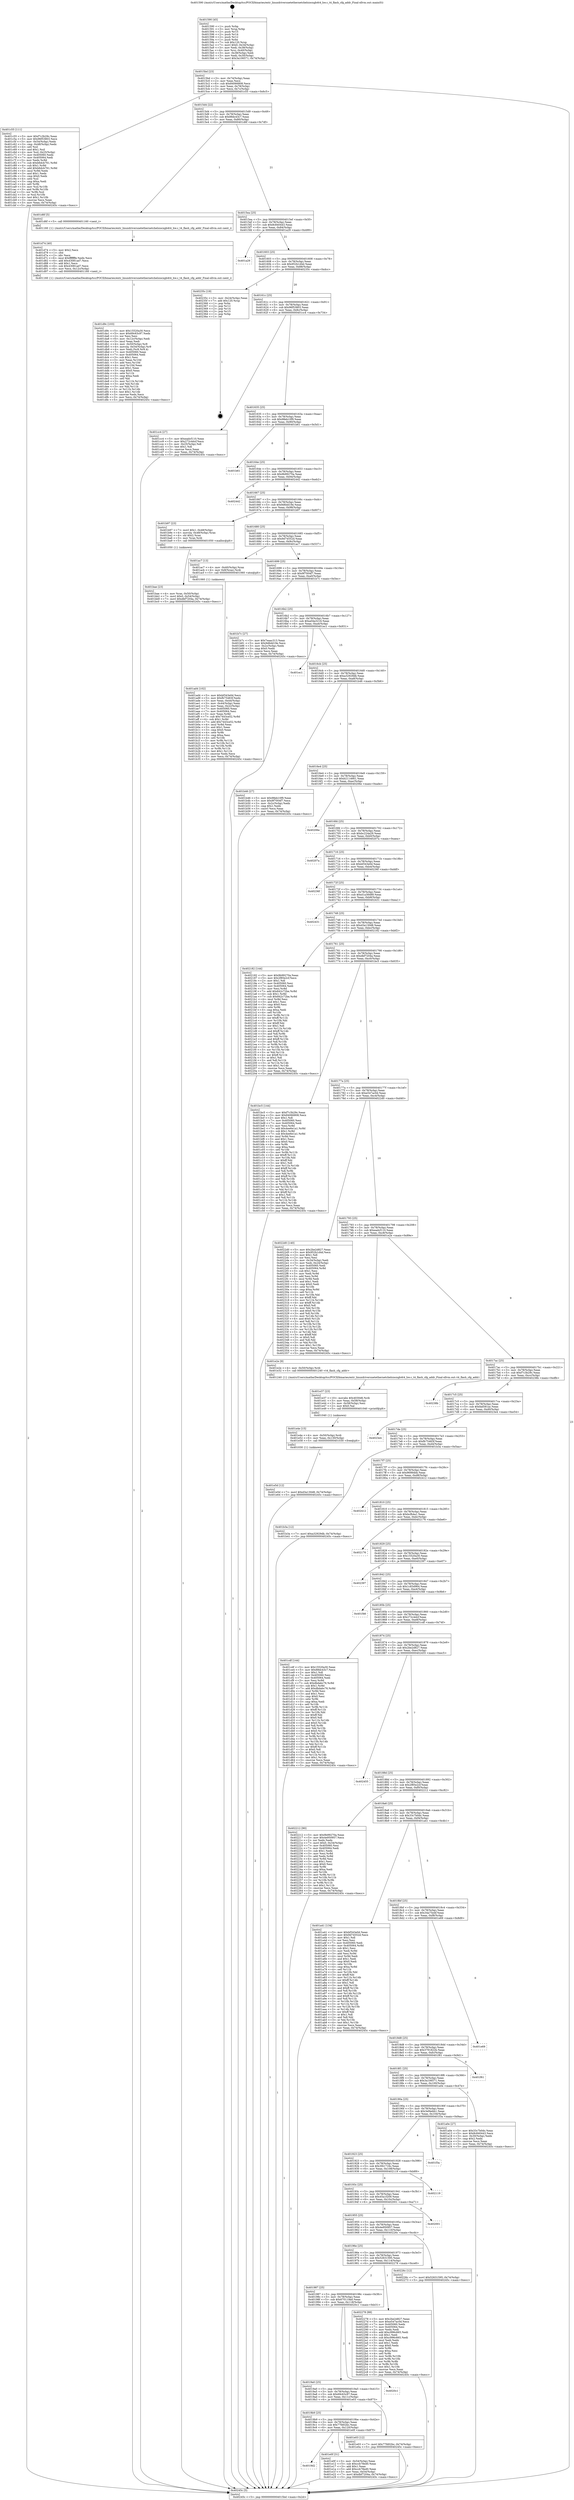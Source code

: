 digraph "0x401590" {
  label = "0x401590 (/mnt/c/Users/mathe/Desktop/tcc/POCII/binaries/extr_linuxdriversnetethernetchelsiocxgb4t4_hw.c_t4_flash_cfg_addr_Final-ollvm.out::main(0))"
  labelloc = "t"
  node[shape=record]

  Entry [label="",width=0.3,height=0.3,shape=circle,fillcolor=black,style=filled]
  "0x4015bd" [label="{
     0x4015bd [23]\l
     | [instrs]\l
     &nbsp;&nbsp;0x4015bd \<+3\>: mov -0x74(%rbp),%eax\l
     &nbsp;&nbsp;0x4015c0 \<+2\>: mov %eax,%ecx\l
     &nbsp;&nbsp;0x4015c2 \<+6\>: sub $0x84066808,%ecx\l
     &nbsp;&nbsp;0x4015c8 \<+3\>: mov %eax,-0x78(%rbp)\l
     &nbsp;&nbsp;0x4015cb \<+3\>: mov %ecx,-0x7c(%rbp)\l
     &nbsp;&nbsp;0x4015ce \<+6\>: je 0000000000401c55 \<main+0x6c5\>\l
  }"]
  "0x401c55" [label="{
     0x401c55 [111]\l
     | [instrs]\l
     &nbsp;&nbsp;0x401c55 \<+5\>: mov $0xf7c3b29c,%eax\l
     &nbsp;&nbsp;0x401c5a \<+5\>: mov $0x96f53803,%ecx\l
     &nbsp;&nbsp;0x401c5f \<+3\>: mov -0x54(%rbp),%edx\l
     &nbsp;&nbsp;0x401c62 \<+3\>: cmp -0x48(%rbp),%edx\l
     &nbsp;&nbsp;0x401c65 \<+4\>: setl %sil\l
     &nbsp;&nbsp;0x401c69 \<+4\>: and $0x1,%sil\l
     &nbsp;&nbsp;0x401c6d \<+4\>: mov %sil,-0x25(%rbp)\l
     &nbsp;&nbsp;0x401c71 \<+7\>: mov 0x405060,%edx\l
     &nbsp;&nbsp;0x401c78 \<+7\>: mov 0x405064,%edi\l
     &nbsp;&nbsp;0x401c7f \<+3\>: mov %edx,%r8d\l
     &nbsp;&nbsp;0x401c82 \<+7\>: sub $0xb6dcb761,%r8d\l
     &nbsp;&nbsp;0x401c89 \<+4\>: sub $0x1,%r8d\l
     &nbsp;&nbsp;0x401c8d \<+7\>: add $0xb6dcb761,%r8d\l
     &nbsp;&nbsp;0x401c94 \<+4\>: imul %r8d,%edx\l
     &nbsp;&nbsp;0x401c98 \<+3\>: and $0x1,%edx\l
     &nbsp;&nbsp;0x401c9b \<+3\>: cmp $0x0,%edx\l
     &nbsp;&nbsp;0x401c9e \<+4\>: sete %sil\l
     &nbsp;&nbsp;0x401ca2 \<+3\>: cmp $0xa,%edi\l
     &nbsp;&nbsp;0x401ca5 \<+4\>: setl %r9b\l
     &nbsp;&nbsp;0x401ca9 \<+3\>: mov %sil,%r10b\l
     &nbsp;&nbsp;0x401cac \<+3\>: and %r9b,%r10b\l
     &nbsp;&nbsp;0x401caf \<+3\>: xor %r9b,%sil\l
     &nbsp;&nbsp;0x401cb2 \<+3\>: or %sil,%r10b\l
     &nbsp;&nbsp;0x401cb5 \<+4\>: test $0x1,%r10b\l
     &nbsp;&nbsp;0x401cb9 \<+3\>: cmovne %ecx,%eax\l
     &nbsp;&nbsp;0x401cbc \<+3\>: mov %eax,-0x74(%rbp)\l
     &nbsp;&nbsp;0x401cbf \<+5\>: jmp 000000000040245c \<main+0xecc\>\l
  }"]
  "0x4015d4" [label="{
     0x4015d4 [22]\l
     | [instrs]\l
     &nbsp;&nbsp;0x4015d4 \<+5\>: jmp 00000000004015d9 \<main+0x49\>\l
     &nbsp;&nbsp;0x4015d9 \<+3\>: mov -0x78(%rbp),%eax\l
     &nbsp;&nbsp;0x4015dc \<+5\>: sub $0x88dc43c7,%eax\l
     &nbsp;&nbsp;0x4015e1 \<+3\>: mov %eax,-0x80(%rbp)\l
     &nbsp;&nbsp;0x4015e4 \<+6\>: je 0000000000401d6f \<main+0x7df\>\l
  }"]
  Exit [label="",width=0.3,height=0.3,shape=circle,fillcolor=black,style=filled,peripheries=2]
  "0x401d6f" [label="{
     0x401d6f [5]\l
     | [instrs]\l
     &nbsp;&nbsp;0x401d6f \<+5\>: call 0000000000401160 \<next_i\>\l
     | [calls]\l
     &nbsp;&nbsp;0x401160 \{1\} (/mnt/c/Users/mathe/Desktop/tcc/POCII/binaries/extr_linuxdriversnetethernetchelsiocxgb4t4_hw.c_t4_flash_cfg_addr_Final-ollvm.out::next_i)\l
  }"]
  "0x4015ea" [label="{
     0x4015ea [25]\l
     | [instrs]\l
     &nbsp;&nbsp;0x4015ea \<+5\>: jmp 00000000004015ef \<main+0x5f\>\l
     &nbsp;&nbsp;0x4015ef \<+3\>: mov -0x78(%rbp),%eax\l
     &nbsp;&nbsp;0x4015f2 \<+5\>: sub $0x8c840443,%eax\l
     &nbsp;&nbsp;0x4015f7 \<+6\>: mov %eax,-0x84(%rbp)\l
     &nbsp;&nbsp;0x4015fd \<+6\>: je 0000000000401a29 \<main+0x499\>\l
  }"]
  "0x401e5d" [label="{
     0x401e5d [12]\l
     | [instrs]\l
     &nbsp;&nbsp;0x401e5d \<+7\>: movl $0xd3a130d8,-0x74(%rbp)\l
     &nbsp;&nbsp;0x401e64 \<+5\>: jmp 000000000040245c \<main+0xecc\>\l
  }"]
  "0x401a29" [label="{
     0x401a29\l
  }", style=dashed]
  "0x401603" [label="{
     0x401603 [25]\l
     | [instrs]\l
     &nbsp;&nbsp;0x401603 \<+5\>: jmp 0000000000401608 \<main+0x78\>\l
     &nbsp;&nbsp;0x401608 \<+3\>: mov -0x78(%rbp),%eax\l
     &nbsp;&nbsp;0x40160b \<+5\>: sub $0x952b1d4d,%eax\l
     &nbsp;&nbsp;0x401610 \<+6\>: mov %eax,-0x88(%rbp)\l
     &nbsp;&nbsp;0x401616 \<+6\>: je 000000000040235c \<main+0xdcc\>\l
  }"]
  "0x401e4e" [label="{
     0x401e4e [15]\l
     | [instrs]\l
     &nbsp;&nbsp;0x401e4e \<+4\>: mov -0x50(%rbp),%rdi\l
     &nbsp;&nbsp;0x401e52 \<+6\>: mov %eax,-0x130(%rbp)\l
     &nbsp;&nbsp;0x401e58 \<+5\>: call 0000000000401030 \<free@plt\>\l
     | [calls]\l
     &nbsp;&nbsp;0x401030 \{1\} (unknown)\l
  }"]
  "0x40235c" [label="{
     0x40235c [19]\l
     | [instrs]\l
     &nbsp;&nbsp;0x40235c \<+3\>: mov -0x24(%rbp),%eax\l
     &nbsp;&nbsp;0x40235f \<+7\>: add $0x120,%rsp\l
     &nbsp;&nbsp;0x402366 \<+1\>: pop %rbx\l
     &nbsp;&nbsp;0x402367 \<+2\>: pop %r12\l
     &nbsp;&nbsp;0x402369 \<+2\>: pop %r14\l
     &nbsp;&nbsp;0x40236b \<+2\>: pop %r15\l
     &nbsp;&nbsp;0x40236d \<+1\>: pop %rbp\l
     &nbsp;&nbsp;0x40236e \<+1\>: ret\l
  }"]
  "0x40161c" [label="{
     0x40161c [25]\l
     | [instrs]\l
     &nbsp;&nbsp;0x40161c \<+5\>: jmp 0000000000401621 \<main+0x91\>\l
     &nbsp;&nbsp;0x401621 \<+3\>: mov -0x78(%rbp),%eax\l
     &nbsp;&nbsp;0x401624 \<+5\>: sub $0x96f53803,%eax\l
     &nbsp;&nbsp;0x401629 \<+6\>: mov %eax,-0x8c(%rbp)\l
     &nbsp;&nbsp;0x40162f \<+6\>: je 0000000000401cc4 \<main+0x734\>\l
  }"]
  "0x401e37" [label="{
     0x401e37 [23]\l
     | [instrs]\l
     &nbsp;&nbsp;0x401e37 \<+10\>: movabs $0x4030d6,%rdi\l
     &nbsp;&nbsp;0x401e41 \<+3\>: mov %eax,-0x58(%rbp)\l
     &nbsp;&nbsp;0x401e44 \<+3\>: mov -0x58(%rbp),%esi\l
     &nbsp;&nbsp;0x401e47 \<+2\>: mov $0x0,%al\l
     &nbsp;&nbsp;0x401e49 \<+5\>: call 0000000000401040 \<printf@plt\>\l
     | [calls]\l
     &nbsp;&nbsp;0x401040 \{1\} (unknown)\l
  }"]
  "0x401cc4" [label="{
     0x401cc4 [27]\l
     | [instrs]\l
     &nbsp;&nbsp;0x401cc4 \<+5\>: mov $0xeadcf110,%eax\l
     &nbsp;&nbsp;0x401cc9 \<+5\>: mov $0x272c4dcf,%ecx\l
     &nbsp;&nbsp;0x401cce \<+3\>: mov -0x25(%rbp),%dl\l
     &nbsp;&nbsp;0x401cd1 \<+3\>: test $0x1,%dl\l
     &nbsp;&nbsp;0x401cd4 \<+3\>: cmovne %ecx,%eax\l
     &nbsp;&nbsp;0x401cd7 \<+3\>: mov %eax,-0x74(%rbp)\l
     &nbsp;&nbsp;0x401cda \<+5\>: jmp 000000000040245c \<main+0xecc\>\l
  }"]
  "0x401635" [label="{
     0x401635 [25]\l
     | [instrs]\l
     &nbsp;&nbsp;0x401635 \<+5\>: jmp 000000000040163a \<main+0xaa\>\l
     &nbsp;&nbsp;0x40163a \<+3\>: mov -0x78(%rbp),%eax\l
     &nbsp;&nbsp;0x40163d \<+5\>: sub $0x98eb10f9,%eax\l
     &nbsp;&nbsp;0x401642 \<+6\>: mov %eax,-0x90(%rbp)\l
     &nbsp;&nbsp;0x401648 \<+6\>: je 0000000000401b61 \<main+0x5d1\>\l
  }"]
  "0x4019d2" [label="{
     0x4019d2\l
  }", style=dashed]
  "0x401b61" [label="{
     0x401b61\l
  }", style=dashed]
  "0x40164e" [label="{
     0x40164e [25]\l
     | [instrs]\l
     &nbsp;&nbsp;0x40164e \<+5\>: jmp 0000000000401653 \<main+0xc3\>\l
     &nbsp;&nbsp;0x401653 \<+3\>: mov -0x78(%rbp),%eax\l
     &nbsp;&nbsp;0x401656 \<+5\>: sub $0x9b99270a,%eax\l
     &nbsp;&nbsp;0x40165b \<+6\>: mov %eax,-0x94(%rbp)\l
     &nbsp;&nbsp;0x401661 \<+6\>: je 0000000000402442 \<main+0xeb2\>\l
  }"]
  "0x401e0f" [label="{
     0x401e0f [31]\l
     | [instrs]\l
     &nbsp;&nbsp;0x401e0f \<+3\>: mov -0x54(%rbp),%eax\l
     &nbsp;&nbsp;0x401e12 \<+5\>: sub $0xccb78ed0,%eax\l
     &nbsp;&nbsp;0x401e17 \<+3\>: add $0x1,%eax\l
     &nbsp;&nbsp;0x401e1a \<+5\>: add $0xccb78ed0,%eax\l
     &nbsp;&nbsp;0x401e1f \<+3\>: mov %eax,-0x54(%rbp)\l
     &nbsp;&nbsp;0x401e22 \<+7\>: movl $0xdbf7204a,-0x74(%rbp)\l
     &nbsp;&nbsp;0x401e29 \<+5\>: jmp 000000000040245c \<main+0xecc\>\l
  }"]
  "0x402442" [label="{
     0x402442\l
  }", style=dashed]
  "0x401667" [label="{
     0x401667 [25]\l
     | [instrs]\l
     &nbsp;&nbsp;0x401667 \<+5\>: jmp 000000000040166c \<main+0xdc\>\l
     &nbsp;&nbsp;0x40166c \<+3\>: mov -0x78(%rbp),%eax\l
     &nbsp;&nbsp;0x40166f \<+5\>: sub $0x9d6dd19e,%eax\l
     &nbsp;&nbsp;0x401674 \<+6\>: mov %eax,-0x98(%rbp)\l
     &nbsp;&nbsp;0x40167a \<+6\>: je 0000000000401b97 \<main+0x607\>\l
  }"]
  "0x4019b9" [label="{
     0x4019b9 [25]\l
     | [instrs]\l
     &nbsp;&nbsp;0x4019b9 \<+5\>: jmp 00000000004019be \<main+0x42e\>\l
     &nbsp;&nbsp;0x4019be \<+3\>: mov -0x78(%rbp),%eax\l
     &nbsp;&nbsp;0x4019c1 \<+5\>: sub $0x77fd02bc,%eax\l
     &nbsp;&nbsp;0x4019c6 \<+6\>: mov %eax,-0x120(%rbp)\l
     &nbsp;&nbsp;0x4019cc \<+6\>: je 0000000000401e0f \<main+0x87f\>\l
  }"]
  "0x401b97" [label="{
     0x401b97 [23]\l
     | [instrs]\l
     &nbsp;&nbsp;0x401b97 \<+7\>: movl $0x1,-0x48(%rbp)\l
     &nbsp;&nbsp;0x401b9e \<+4\>: movslq -0x48(%rbp),%rax\l
     &nbsp;&nbsp;0x401ba2 \<+4\>: shl $0x2,%rax\l
     &nbsp;&nbsp;0x401ba6 \<+3\>: mov %rax,%rdi\l
     &nbsp;&nbsp;0x401ba9 \<+5\>: call 0000000000401050 \<malloc@plt\>\l
     | [calls]\l
     &nbsp;&nbsp;0x401050 \{1\} (unknown)\l
  }"]
  "0x401680" [label="{
     0x401680 [25]\l
     | [instrs]\l
     &nbsp;&nbsp;0x401680 \<+5\>: jmp 0000000000401685 \<main+0xf5\>\l
     &nbsp;&nbsp;0x401685 \<+3\>: mov -0x78(%rbp),%eax\l
     &nbsp;&nbsp;0x401688 \<+5\>: sub $0x9d74552d,%eax\l
     &nbsp;&nbsp;0x40168d \<+6\>: mov %eax,-0x9c(%rbp)\l
     &nbsp;&nbsp;0x401693 \<+6\>: je 0000000000401ac7 \<main+0x537\>\l
  }"]
  "0x401e03" [label="{
     0x401e03 [12]\l
     | [instrs]\l
     &nbsp;&nbsp;0x401e03 \<+7\>: movl $0x77fd02bc,-0x74(%rbp)\l
     &nbsp;&nbsp;0x401e0a \<+5\>: jmp 000000000040245c \<main+0xecc\>\l
  }"]
  "0x401ac7" [label="{
     0x401ac7 [13]\l
     | [instrs]\l
     &nbsp;&nbsp;0x401ac7 \<+4\>: mov -0x40(%rbp),%rax\l
     &nbsp;&nbsp;0x401acb \<+4\>: mov 0x8(%rax),%rdi\l
     &nbsp;&nbsp;0x401acf \<+5\>: call 0000000000401060 \<atoi@plt\>\l
     | [calls]\l
     &nbsp;&nbsp;0x401060 \{1\} (unknown)\l
  }"]
  "0x401699" [label="{
     0x401699 [25]\l
     | [instrs]\l
     &nbsp;&nbsp;0x401699 \<+5\>: jmp 000000000040169e \<main+0x10e\>\l
     &nbsp;&nbsp;0x40169e \<+3\>: mov -0x78(%rbp),%eax\l
     &nbsp;&nbsp;0x4016a1 \<+5\>: sub $0x9f7004f7,%eax\l
     &nbsp;&nbsp;0x4016a6 \<+6\>: mov %eax,-0xa0(%rbp)\l
     &nbsp;&nbsp;0x4016ac \<+6\>: je 0000000000401b7c \<main+0x5ec\>\l
  }"]
  "0x4019a0" [label="{
     0x4019a0 [25]\l
     | [instrs]\l
     &nbsp;&nbsp;0x4019a0 \<+5\>: jmp 00000000004019a5 \<main+0x415\>\l
     &nbsp;&nbsp;0x4019a5 \<+3\>: mov -0x78(%rbp),%eax\l
     &nbsp;&nbsp;0x4019a8 \<+5\>: sub $0x69c63c97,%eax\l
     &nbsp;&nbsp;0x4019ad \<+6\>: mov %eax,-0x11c(%rbp)\l
     &nbsp;&nbsp;0x4019b3 \<+6\>: je 0000000000401e03 \<main+0x873\>\l
  }"]
  "0x401b7c" [label="{
     0x401b7c [27]\l
     | [instrs]\l
     &nbsp;&nbsp;0x401b7c \<+5\>: mov $0x7eaac313,%eax\l
     &nbsp;&nbsp;0x401b81 \<+5\>: mov $0x9d6dd19e,%ecx\l
     &nbsp;&nbsp;0x401b86 \<+3\>: mov -0x2c(%rbp),%edx\l
     &nbsp;&nbsp;0x401b89 \<+3\>: cmp $0x0,%edx\l
     &nbsp;&nbsp;0x401b8c \<+3\>: cmove %ecx,%eax\l
     &nbsp;&nbsp;0x401b8f \<+3\>: mov %eax,-0x74(%rbp)\l
     &nbsp;&nbsp;0x401b92 \<+5\>: jmp 000000000040245c \<main+0xecc\>\l
  }"]
  "0x4016b2" [label="{
     0x4016b2 [25]\l
     | [instrs]\l
     &nbsp;&nbsp;0x4016b2 \<+5\>: jmp 00000000004016b7 \<main+0x127\>\l
     &nbsp;&nbsp;0x4016b7 \<+3\>: mov -0x78(%rbp),%eax\l
     &nbsp;&nbsp;0x4016ba \<+5\>: sub $0xa04a3216,%eax\l
     &nbsp;&nbsp;0x4016bf \<+6\>: mov %eax,-0xa4(%rbp)\l
     &nbsp;&nbsp;0x4016c5 \<+6\>: je 0000000000401ec1 \<main+0x931\>\l
  }"]
  "0x4020c1" [label="{
     0x4020c1\l
  }", style=dashed]
  "0x401ec1" [label="{
     0x401ec1\l
  }", style=dashed]
  "0x4016cb" [label="{
     0x4016cb [25]\l
     | [instrs]\l
     &nbsp;&nbsp;0x4016cb \<+5\>: jmp 00000000004016d0 \<main+0x140\>\l
     &nbsp;&nbsp;0x4016d0 \<+3\>: mov -0x78(%rbp),%eax\l
     &nbsp;&nbsp;0x4016d3 \<+5\>: sub $0xa32929db,%eax\l
     &nbsp;&nbsp;0x4016d8 \<+6\>: mov %eax,-0xa8(%rbp)\l
     &nbsp;&nbsp;0x4016de \<+6\>: je 0000000000401b46 \<main+0x5b6\>\l
  }"]
  "0x401987" [label="{
     0x401987 [25]\l
     | [instrs]\l
     &nbsp;&nbsp;0x401987 \<+5\>: jmp 000000000040198c \<main+0x3fc\>\l
     &nbsp;&nbsp;0x40198c \<+3\>: mov -0x78(%rbp),%eax\l
     &nbsp;&nbsp;0x40198f \<+5\>: sub $0x670119a0,%eax\l
     &nbsp;&nbsp;0x401994 \<+6\>: mov %eax,-0x118(%rbp)\l
     &nbsp;&nbsp;0x40199a \<+6\>: je 00000000004020c1 \<main+0xb31\>\l
  }"]
  "0x401b46" [label="{
     0x401b46 [27]\l
     | [instrs]\l
     &nbsp;&nbsp;0x401b46 \<+5\>: mov $0x98eb10f9,%eax\l
     &nbsp;&nbsp;0x401b4b \<+5\>: mov $0x9f7004f7,%ecx\l
     &nbsp;&nbsp;0x401b50 \<+3\>: mov -0x2c(%rbp),%edx\l
     &nbsp;&nbsp;0x401b53 \<+3\>: cmp $0x1,%edx\l
     &nbsp;&nbsp;0x401b56 \<+3\>: cmovl %ecx,%eax\l
     &nbsp;&nbsp;0x401b59 \<+3\>: mov %eax,-0x74(%rbp)\l
     &nbsp;&nbsp;0x401b5c \<+5\>: jmp 000000000040245c \<main+0xecc\>\l
  }"]
  "0x4016e4" [label="{
     0x4016e4 [25]\l
     | [instrs]\l
     &nbsp;&nbsp;0x4016e4 \<+5\>: jmp 00000000004016e9 \<main+0x159\>\l
     &nbsp;&nbsp;0x4016e9 \<+3\>: mov -0x78(%rbp),%eax\l
     &nbsp;&nbsp;0x4016ec \<+5\>: sub $0xb2114661,%eax\l
     &nbsp;&nbsp;0x4016f1 \<+6\>: mov %eax,-0xac(%rbp)\l
     &nbsp;&nbsp;0x4016f7 \<+6\>: je 000000000040206e \<main+0xade\>\l
  }"]
  "0x402278" [label="{
     0x402278 [88]\l
     | [instrs]\l
     &nbsp;&nbsp;0x402278 \<+5\>: mov $0x2be2d827,%eax\l
     &nbsp;&nbsp;0x40227d \<+5\>: mov $0xe547ac0d,%ecx\l
     &nbsp;&nbsp;0x402282 \<+7\>: mov 0x405060,%edx\l
     &nbsp;&nbsp;0x402289 \<+7\>: mov 0x405064,%esi\l
     &nbsp;&nbsp;0x402290 \<+2\>: mov %edx,%edi\l
     &nbsp;&nbsp;0x402292 \<+6\>: add $0xc996c665,%edi\l
     &nbsp;&nbsp;0x402298 \<+3\>: sub $0x1,%edi\l
     &nbsp;&nbsp;0x40229b \<+6\>: sub $0xc996c665,%edi\l
     &nbsp;&nbsp;0x4022a1 \<+3\>: imul %edi,%edx\l
     &nbsp;&nbsp;0x4022a4 \<+3\>: and $0x1,%edx\l
     &nbsp;&nbsp;0x4022a7 \<+3\>: cmp $0x0,%edx\l
     &nbsp;&nbsp;0x4022aa \<+4\>: sete %r8b\l
     &nbsp;&nbsp;0x4022ae \<+3\>: cmp $0xa,%esi\l
     &nbsp;&nbsp;0x4022b1 \<+4\>: setl %r9b\l
     &nbsp;&nbsp;0x4022b5 \<+3\>: mov %r8b,%r10b\l
     &nbsp;&nbsp;0x4022b8 \<+3\>: and %r9b,%r10b\l
     &nbsp;&nbsp;0x4022bb \<+3\>: xor %r9b,%r8b\l
     &nbsp;&nbsp;0x4022be \<+3\>: or %r8b,%r10b\l
     &nbsp;&nbsp;0x4022c1 \<+4\>: test $0x1,%r10b\l
     &nbsp;&nbsp;0x4022c5 \<+3\>: cmovne %ecx,%eax\l
     &nbsp;&nbsp;0x4022c8 \<+3\>: mov %eax,-0x74(%rbp)\l
     &nbsp;&nbsp;0x4022cb \<+5\>: jmp 000000000040245c \<main+0xecc\>\l
  }"]
  "0x40206e" [label="{
     0x40206e\l
  }", style=dashed]
  "0x4016fd" [label="{
     0x4016fd [25]\l
     | [instrs]\l
     &nbsp;&nbsp;0x4016fd \<+5\>: jmp 0000000000401702 \<main+0x172\>\l
     &nbsp;&nbsp;0x401702 \<+3\>: mov -0x78(%rbp),%eax\l
     &nbsp;&nbsp;0x401705 \<+5\>: sub $0xbc224a29,%eax\l
     &nbsp;&nbsp;0x40170a \<+6\>: mov %eax,-0xb0(%rbp)\l
     &nbsp;&nbsp;0x401710 \<+6\>: je 000000000040207a \<main+0xaea\>\l
  }"]
  "0x40196e" [label="{
     0x40196e [25]\l
     | [instrs]\l
     &nbsp;&nbsp;0x40196e \<+5\>: jmp 0000000000401973 \<main+0x3e3\>\l
     &nbsp;&nbsp;0x401973 \<+3\>: mov -0x78(%rbp),%eax\l
     &nbsp;&nbsp;0x401976 \<+5\>: sub $0x52631595,%eax\l
     &nbsp;&nbsp;0x40197b \<+6\>: mov %eax,-0x114(%rbp)\l
     &nbsp;&nbsp;0x401981 \<+6\>: je 0000000000402278 \<main+0xce8\>\l
  }"]
  "0x40207a" [label="{
     0x40207a\l
  }", style=dashed]
  "0x401716" [label="{
     0x401716 [25]\l
     | [instrs]\l
     &nbsp;&nbsp;0x401716 \<+5\>: jmp 000000000040171b \<main+0x18b\>\l
     &nbsp;&nbsp;0x40171b \<+3\>: mov -0x78(%rbp),%eax\l
     &nbsp;&nbsp;0x40171e \<+5\>: sub $0xbf343e0d,%eax\l
     &nbsp;&nbsp;0x401723 \<+6\>: mov %eax,-0xb4(%rbp)\l
     &nbsp;&nbsp;0x401729 \<+6\>: je 000000000040236f \<main+0xddf\>\l
  }"]
  "0x40226c" [label="{
     0x40226c [12]\l
     | [instrs]\l
     &nbsp;&nbsp;0x40226c \<+7\>: movl $0x52631595,-0x74(%rbp)\l
     &nbsp;&nbsp;0x402273 \<+5\>: jmp 000000000040245c \<main+0xecc\>\l
  }"]
  "0x40236f" [label="{
     0x40236f\l
  }", style=dashed]
  "0x40172f" [label="{
     0x40172f [25]\l
     | [instrs]\l
     &nbsp;&nbsp;0x40172f \<+5\>: jmp 0000000000401734 \<main+0x1a4\>\l
     &nbsp;&nbsp;0x401734 \<+3\>: mov -0x78(%rbp),%eax\l
     &nbsp;&nbsp;0x401737 \<+5\>: sub $0xd1a38489,%eax\l
     &nbsp;&nbsp;0x40173c \<+6\>: mov %eax,-0xb8(%rbp)\l
     &nbsp;&nbsp;0x401742 \<+6\>: je 0000000000402431 \<main+0xea1\>\l
  }"]
  "0x401955" [label="{
     0x401955 [25]\l
     | [instrs]\l
     &nbsp;&nbsp;0x401955 \<+5\>: jmp 000000000040195a \<main+0x3ca\>\l
     &nbsp;&nbsp;0x40195a \<+3\>: mov -0x78(%rbp),%eax\l
     &nbsp;&nbsp;0x40195d \<+5\>: sub $0x4e950957,%eax\l
     &nbsp;&nbsp;0x401962 \<+6\>: mov %eax,-0x110(%rbp)\l
     &nbsp;&nbsp;0x401968 \<+6\>: je 000000000040226c \<main+0xcdc\>\l
  }"]
  "0x402431" [label="{
     0x402431\l
  }", style=dashed]
  "0x401748" [label="{
     0x401748 [25]\l
     | [instrs]\l
     &nbsp;&nbsp;0x401748 \<+5\>: jmp 000000000040174d \<main+0x1bd\>\l
     &nbsp;&nbsp;0x40174d \<+3\>: mov -0x78(%rbp),%eax\l
     &nbsp;&nbsp;0x401750 \<+5\>: sub $0xd3a130d8,%eax\l
     &nbsp;&nbsp;0x401755 \<+6\>: mov %eax,-0xbc(%rbp)\l
     &nbsp;&nbsp;0x40175b \<+6\>: je 0000000000402182 \<main+0xbf2\>\l
  }"]
  "0x402001" [label="{
     0x402001\l
  }", style=dashed]
  "0x402182" [label="{
     0x402182 [144]\l
     | [instrs]\l
     &nbsp;&nbsp;0x402182 \<+5\>: mov $0x9b99270a,%eax\l
     &nbsp;&nbsp;0x402187 \<+5\>: mov $0x2f85e2cf,%ecx\l
     &nbsp;&nbsp;0x40218c \<+2\>: mov $0x1,%dl\l
     &nbsp;&nbsp;0x40218e \<+7\>: mov 0x405060,%esi\l
     &nbsp;&nbsp;0x402195 \<+7\>: mov 0x405064,%edi\l
     &nbsp;&nbsp;0x40219c \<+3\>: mov %esi,%r8d\l
     &nbsp;&nbsp;0x40219f \<+7\>: add $0x842c72be,%r8d\l
     &nbsp;&nbsp;0x4021a6 \<+4\>: sub $0x1,%r8d\l
     &nbsp;&nbsp;0x4021aa \<+7\>: sub $0x842c72be,%r8d\l
     &nbsp;&nbsp;0x4021b1 \<+4\>: imul %r8d,%esi\l
     &nbsp;&nbsp;0x4021b5 \<+3\>: and $0x1,%esi\l
     &nbsp;&nbsp;0x4021b8 \<+3\>: cmp $0x0,%esi\l
     &nbsp;&nbsp;0x4021bb \<+4\>: sete %r9b\l
     &nbsp;&nbsp;0x4021bf \<+3\>: cmp $0xa,%edi\l
     &nbsp;&nbsp;0x4021c2 \<+4\>: setl %r10b\l
     &nbsp;&nbsp;0x4021c6 \<+3\>: mov %r9b,%r11b\l
     &nbsp;&nbsp;0x4021c9 \<+4\>: xor $0xff,%r11b\l
     &nbsp;&nbsp;0x4021cd \<+3\>: mov %r10b,%bl\l
     &nbsp;&nbsp;0x4021d0 \<+3\>: xor $0xff,%bl\l
     &nbsp;&nbsp;0x4021d3 \<+3\>: xor $0x1,%dl\l
     &nbsp;&nbsp;0x4021d6 \<+3\>: mov %r11b,%r14b\l
     &nbsp;&nbsp;0x4021d9 \<+4\>: and $0xff,%r14b\l
     &nbsp;&nbsp;0x4021dd \<+3\>: and %dl,%r9b\l
     &nbsp;&nbsp;0x4021e0 \<+3\>: mov %bl,%r15b\l
     &nbsp;&nbsp;0x4021e3 \<+4\>: and $0xff,%r15b\l
     &nbsp;&nbsp;0x4021e7 \<+3\>: and %dl,%r10b\l
     &nbsp;&nbsp;0x4021ea \<+3\>: or %r9b,%r14b\l
     &nbsp;&nbsp;0x4021ed \<+3\>: or %r10b,%r15b\l
     &nbsp;&nbsp;0x4021f0 \<+3\>: xor %r15b,%r14b\l
     &nbsp;&nbsp;0x4021f3 \<+3\>: or %bl,%r11b\l
     &nbsp;&nbsp;0x4021f6 \<+4\>: xor $0xff,%r11b\l
     &nbsp;&nbsp;0x4021fa \<+3\>: or $0x1,%dl\l
     &nbsp;&nbsp;0x4021fd \<+3\>: and %dl,%r11b\l
     &nbsp;&nbsp;0x402200 \<+3\>: or %r11b,%r14b\l
     &nbsp;&nbsp;0x402203 \<+4\>: test $0x1,%r14b\l
     &nbsp;&nbsp;0x402207 \<+3\>: cmovne %ecx,%eax\l
     &nbsp;&nbsp;0x40220a \<+3\>: mov %eax,-0x74(%rbp)\l
     &nbsp;&nbsp;0x40220d \<+5\>: jmp 000000000040245c \<main+0xecc\>\l
  }"]
  "0x401761" [label="{
     0x401761 [25]\l
     | [instrs]\l
     &nbsp;&nbsp;0x401761 \<+5\>: jmp 0000000000401766 \<main+0x1d6\>\l
     &nbsp;&nbsp;0x401766 \<+3\>: mov -0x78(%rbp),%eax\l
     &nbsp;&nbsp;0x401769 \<+5\>: sub $0xdbf7204a,%eax\l
     &nbsp;&nbsp;0x40176e \<+6\>: mov %eax,-0xc0(%rbp)\l
     &nbsp;&nbsp;0x401774 \<+6\>: je 0000000000401bc5 \<main+0x635\>\l
  }"]
  "0x40193c" [label="{
     0x40193c [25]\l
     | [instrs]\l
     &nbsp;&nbsp;0x40193c \<+5\>: jmp 0000000000401941 \<main+0x3b1\>\l
     &nbsp;&nbsp;0x401941 \<+3\>: mov -0x78(%rbp),%eax\l
     &nbsp;&nbsp;0x401944 \<+5\>: sub $0x45a1f209,%eax\l
     &nbsp;&nbsp;0x401949 \<+6\>: mov %eax,-0x10c(%rbp)\l
     &nbsp;&nbsp;0x40194f \<+6\>: je 0000000000402001 \<main+0xa71\>\l
  }"]
  "0x401bc5" [label="{
     0x401bc5 [144]\l
     | [instrs]\l
     &nbsp;&nbsp;0x401bc5 \<+5\>: mov $0xf7c3b29c,%eax\l
     &nbsp;&nbsp;0x401bca \<+5\>: mov $0x84066808,%ecx\l
     &nbsp;&nbsp;0x401bcf \<+2\>: mov $0x1,%dl\l
     &nbsp;&nbsp;0x401bd1 \<+7\>: mov 0x405060,%esi\l
     &nbsp;&nbsp;0x401bd8 \<+7\>: mov 0x405064,%edi\l
     &nbsp;&nbsp;0x401bdf \<+3\>: mov %esi,%r8d\l
     &nbsp;&nbsp;0x401be2 \<+7\>: add $0x4ee6e1a1,%r8d\l
     &nbsp;&nbsp;0x401be9 \<+4\>: sub $0x1,%r8d\l
     &nbsp;&nbsp;0x401bed \<+7\>: sub $0x4ee6e1a1,%r8d\l
     &nbsp;&nbsp;0x401bf4 \<+4\>: imul %r8d,%esi\l
     &nbsp;&nbsp;0x401bf8 \<+3\>: and $0x1,%esi\l
     &nbsp;&nbsp;0x401bfb \<+3\>: cmp $0x0,%esi\l
     &nbsp;&nbsp;0x401bfe \<+4\>: sete %r9b\l
     &nbsp;&nbsp;0x401c02 \<+3\>: cmp $0xa,%edi\l
     &nbsp;&nbsp;0x401c05 \<+4\>: setl %r10b\l
     &nbsp;&nbsp;0x401c09 \<+3\>: mov %r9b,%r11b\l
     &nbsp;&nbsp;0x401c0c \<+4\>: xor $0xff,%r11b\l
     &nbsp;&nbsp;0x401c10 \<+3\>: mov %r10b,%bl\l
     &nbsp;&nbsp;0x401c13 \<+3\>: xor $0xff,%bl\l
     &nbsp;&nbsp;0x401c16 \<+3\>: xor $0x1,%dl\l
     &nbsp;&nbsp;0x401c19 \<+3\>: mov %r11b,%r14b\l
     &nbsp;&nbsp;0x401c1c \<+4\>: and $0xff,%r14b\l
     &nbsp;&nbsp;0x401c20 \<+3\>: and %dl,%r9b\l
     &nbsp;&nbsp;0x401c23 \<+3\>: mov %bl,%r15b\l
     &nbsp;&nbsp;0x401c26 \<+4\>: and $0xff,%r15b\l
     &nbsp;&nbsp;0x401c2a \<+3\>: and %dl,%r10b\l
     &nbsp;&nbsp;0x401c2d \<+3\>: or %r9b,%r14b\l
     &nbsp;&nbsp;0x401c30 \<+3\>: or %r10b,%r15b\l
     &nbsp;&nbsp;0x401c33 \<+3\>: xor %r15b,%r14b\l
     &nbsp;&nbsp;0x401c36 \<+3\>: or %bl,%r11b\l
     &nbsp;&nbsp;0x401c39 \<+4\>: xor $0xff,%r11b\l
     &nbsp;&nbsp;0x401c3d \<+3\>: or $0x1,%dl\l
     &nbsp;&nbsp;0x401c40 \<+3\>: and %dl,%r11b\l
     &nbsp;&nbsp;0x401c43 \<+3\>: or %r11b,%r14b\l
     &nbsp;&nbsp;0x401c46 \<+4\>: test $0x1,%r14b\l
     &nbsp;&nbsp;0x401c4a \<+3\>: cmovne %ecx,%eax\l
     &nbsp;&nbsp;0x401c4d \<+3\>: mov %eax,-0x74(%rbp)\l
     &nbsp;&nbsp;0x401c50 \<+5\>: jmp 000000000040245c \<main+0xecc\>\l
  }"]
  "0x40177a" [label="{
     0x40177a [25]\l
     | [instrs]\l
     &nbsp;&nbsp;0x40177a \<+5\>: jmp 000000000040177f \<main+0x1ef\>\l
     &nbsp;&nbsp;0x40177f \<+3\>: mov -0x78(%rbp),%eax\l
     &nbsp;&nbsp;0x401782 \<+5\>: sub $0xe547ac0d,%eax\l
     &nbsp;&nbsp;0x401787 \<+6\>: mov %eax,-0xc4(%rbp)\l
     &nbsp;&nbsp;0x40178d \<+6\>: je 00000000004022d0 \<main+0xd40\>\l
  }"]
  "0x402119" [label="{
     0x402119\l
  }", style=dashed]
  "0x4022d0" [label="{
     0x4022d0 [140]\l
     | [instrs]\l
     &nbsp;&nbsp;0x4022d0 \<+5\>: mov $0x2be2d827,%eax\l
     &nbsp;&nbsp;0x4022d5 \<+5\>: mov $0x952b1d4d,%ecx\l
     &nbsp;&nbsp;0x4022da \<+2\>: mov $0x1,%dl\l
     &nbsp;&nbsp;0x4022dc \<+2\>: xor %esi,%esi\l
     &nbsp;&nbsp;0x4022de \<+3\>: mov -0x34(%rbp),%edi\l
     &nbsp;&nbsp;0x4022e1 \<+3\>: mov %edi,-0x24(%rbp)\l
     &nbsp;&nbsp;0x4022e4 \<+7\>: mov 0x405060,%edi\l
     &nbsp;&nbsp;0x4022eb \<+8\>: mov 0x405064,%r8d\l
     &nbsp;&nbsp;0x4022f3 \<+3\>: sub $0x1,%esi\l
     &nbsp;&nbsp;0x4022f6 \<+3\>: mov %edi,%r9d\l
     &nbsp;&nbsp;0x4022f9 \<+3\>: add %esi,%r9d\l
     &nbsp;&nbsp;0x4022fc \<+4\>: imul %r9d,%edi\l
     &nbsp;&nbsp;0x402300 \<+3\>: and $0x1,%edi\l
     &nbsp;&nbsp;0x402303 \<+3\>: cmp $0x0,%edi\l
     &nbsp;&nbsp;0x402306 \<+4\>: sete %r10b\l
     &nbsp;&nbsp;0x40230a \<+4\>: cmp $0xa,%r8d\l
     &nbsp;&nbsp;0x40230e \<+4\>: setl %r11b\l
     &nbsp;&nbsp;0x402312 \<+3\>: mov %r10b,%bl\l
     &nbsp;&nbsp;0x402315 \<+3\>: xor $0xff,%bl\l
     &nbsp;&nbsp;0x402318 \<+3\>: mov %r11b,%r14b\l
     &nbsp;&nbsp;0x40231b \<+4\>: xor $0xff,%r14b\l
     &nbsp;&nbsp;0x40231f \<+3\>: xor $0x0,%dl\l
     &nbsp;&nbsp;0x402322 \<+3\>: mov %bl,%r15b\l
     &nbsp;&nbsp;0x402325 \<+4\>: and $0x0,%r15b\l
     &nbsp;&nbsp;0x402329 \<+3\>: and %dl,%r10b\l
     &nbsp;&nbsp;0x40232c \<+3\>: mov %r14b,%r12b\l
     &nbsp;&nbsp;0x40232f \<+4\>: and $0x0,%r12b\l
     &nbsp;&nbsp;0x402333 \<+3\>: and %dl,%r11b\l
     &nbsp;&nbsp;0x402336 \<+3\>: or %r10b,%r15b\l
     &nbsp;&nbsp;0x402339 \<+3\>: or %r11b,%r12b\l
     &nbsp;&nbsp;0x40233c \<+3\>: xor %r12b,%r15b\l
     &nbsp;&nbsp;0x40233f \<+3\>: or %r14b,%bl\l
     &nbsp;&nbsp;0x402342 \<+3\>: xor $0xff,%bl\l
     &nbsp;&nbsp;0x402345 \<+3\>: or $0x0,%dl\l
     &nbsp;&nbsp;0x402348 \<+2\>: and %dl,%bl\l
     &nbsp;&nbsp;0x40234a \<+3\>: or %bl,%r15b\l
     &nbsp;&nbsp;0x40234d \<+4\>: test $0x1,%r15b\l
     &nbsp;&nbsp;0x402351 \<+3\>: cmovne %ecx,%eax\l
     &nbsp;&nbsp;0x402354 \<+3\>: mov %eax,-0x74(%rbp)\l
     &nbsp;&nbsp;0x402357 \<+5\>: jmp 000000000040245c \<main+0xecc\>\l
  }"]
  "0x401793" [label="{
     0x401793 [25]\l
     | [instrs]\l
     &nbsp;&nbsp;0x401793 \<+5\>: jmp 0000000000401798 \<main+0x208\>\l
     &nbsp;&nbsp;0x401798 \<+3\>: mov -0x78(%rbp),%eax\l
     &nbsp;&nbsp;0x40179b \<+5\>: sub $0xeadcf110,%eax\l
     &nbsp;&nbsp;0x4017a0 \<+6\>: mov %eax,-0xc8(%rbp)\l
     &nbsp;&nbsp;0x4017a6 \<+6\>: je 0000000000401e2e \<main+0x89e\>\l
  }"]
  "0x401923" [label="{
     0x401923 [25]\l
     | [instrs]\l
     &nbsp;&nbsp;0x401923 \<+5\>: jmp 0000000000401928 \<main+0x398\>\l
     &nbsp;&nbsp;0x401928 \<+3\>: mov -0x78(%rbp),%eax\l
     &nbsp;&nbsp;0x40192b \<+5\>: sub $0x3f41716c,%eax\l
     &nbsp;&nbsp;0x401930 \<+6\>: mov %eax,-0x108(%rbp)\l
     &nbsp;&nbsp;0x401936 \<+6\>: je 0000000000402119 \<main+0xb89\>\l
  }"]
  "0x401e2e" [label="{
     0x401e2e [9]\l
     | [instrs]\l
     &nbsp;&nbsp;0x401e2e \<+4\>: mov -0x50(%rbp),%rdi\l
     &nbsp;&nbsp;0x401e32 \<+5\>: call 0000000000401240 \<t4_flash_cfg_addr\>\l
     | [calls]\l
     &nbsp;&nbsp;0x401240 \{1\} (/mnt/c/Users/mathe/Desktop/tcc/POCII/binaries/extr_linuxdriversnetethernetchelsiocxgb4t4_hw.c_t4_flash_cfg_addr_Final-ollvm.out::t4_flash_cfg_addr)\l
  }"]
  "0x4017ac" [label="{
     0x4017ac [25]\l
     | [instrs]\l
     &nbsp;&nbsp;0x4017ac \<+5\>: jmp 00000000004017b1 \<main+0x221\>\l
     &nbsp;&nbsp;0x4017b1 \<+3\>: mov -0x78(%rbp),%eax\l
     &nbsp;&nbsp;0x4017b4 \<+5\>: sub $0xf7c3b29c,%eax\l
     &nbsp;&nbsp;0x4017b9 \<+6\>: mov %eax,-0xcc(%rbp)\l
     &nbsp;&nbsp;0x4017bf \<+6\>: je 000000000040238b \<main+0xdfb\>\l
  }"]
  "0x401f3a" [label="{
     0x401f3a\l
  }", style=dashed]
  "0x40238b" [label="{
     0x40238b\l
  }", style=dashed]
  "0x4017c5" [label="{
     0x4017c5 [25]\l
     | [instrs]\l
     &nbsp;&nbsp;0x4017c5 \<+5\>: jmp 00000000004017ca \<main+0x23a\>\l
     &nbsp;&nbsp;0x4017ca \<+3\>: mov -0x78(%rbp),%eax\l
     &nbsp;&nbsp;0x4017cd \<+5\>: sub $0xfad581ac,%eax\l
     &nbsp;&nbsp;0x4017d2 \<+6\>: mov %eax,-0xd0(%rbp)\l
     &nbsp;&nbsp;0x4017d8 \<+6\>: je 00000000004023e4 \<main+0xe54\>\l
  }"]
  "0x401d9c" [label="{
     0x401d9c [103]\l
     | [instrs]\l
     &nbsp;&nbsp;0x401d9c \<+5\>: mov $0x15520a30,%ecx\l
     &nbsp;&nbsp;0x401da1 \<+5\>: mov $0x69c63c97,%edx\l
     &nbsp;&nbsp;0x401da6 \<+2\>: xor %esi,%esi\l
     &nbsp;&nbsp;0x401da8 \<+6\>: mov -0x12c(%rbp),%edi\l
     &nbsp;&nbsp;0x401dae \<+3\>: imul %eax,%edi\l
     &nbsp;&nbsp;0x401db1 \<+4\>: mov -0x50(%rbp),%r8\l
     &nbsp;&nbsp;0x401db5 \<+4\>: movslq -0x54(%rbp),%r9\l
     &nbsp;&nbsp;0x401db9 \<+4\>: mov %edi,(%r8,%r9,4)\l
     &nbsp;&nbsp;0x401dbd \<+7\>: mov 0x405060,%eax\l
     &nbsp;&nbsp;0x401dc4 \<+7\>: mov 0x405064,%edi\l
     &nbsp;&nbsp;0x401dcb \<+3\>: sub $0x1,%esi\l
     &nbsp;&nbsp;0x401dce \<+3\>: mov %eax,%r10d\l
     &nbsp;&nbsp;0x401dd1 \<+3\>: add %esi,%r10d\l
     &nbsp;&nbsp;0x401dd4 \<+4\>: imul %r10d,%eax\l
     &nbsp;&nbsp;0x401dd8 \<+3\>: and $0x1,%eax\l
     &nbsp;&nbsp;0x401ddb \<+3\>: cmp $0x0,%eax\l
     &nbsp;&nbsp;0x401dde \<+4\>: sete %r11b\l
     &nbsp;&nbsp;0x401de2 \<+3\>: cmp $0xa,%edi\l
     &nbsp;&nbsp;0x401de5 \<+3\>: setl %bl\l
     &nbsp;&nbsp;0x401de8 \<+3\>: mov %r11b,%r14b\l
     &nbsp;&nbsp;0x401deb \<+3\>: and %bl,%r14b\l
     &nbsp;&nbsp;0x401dee \<+3\>: xor %bl,%r11b\l
     &nbsp;&nbsp;0x401df1 \<+3\>: or %r11b,%r14b\l
     &nbsp;&nbsp;0x401df4 \<+4\>: test $0x1,%r14b\l
     &nbsp;&nbsp;0x401df8 \<+3\>: cmovne %edx,%ecx\l
     &nbsp;&nbsp;0x401dfb \<+3\>: mov %ecx,-0x74(%rbp)\l
     &nbsp;&nbsp;0x401dfe \<+5\>: jmp 000000000040245c \<main+0xecc\>\l
  }"]
  "0x4023e4" [label="{
     0x4023e4\l
  }", style=dashed]
  "0x4017de" [label="{
     0x4017de [25]\l
     | [instrs]\l
     &nbsp;&nbsp;0x4017de \<+5\>: jmp 00000000004017e3 \<main+0x253\>\l
     &nbsp;&nbsp;0x4017e3 \<+3\>: mov -0x78(%rbp),%eax\l
     &nbsp;&nbsp;0x4017e6 \<+5\>: sub $0xfb75483f,%eax\l
     &nbsp;&nbsp;0x4017eb \<+6\>: mov %eax,-0xd4(%rbp)\l
     &nbsp;&nbsp;0x4017f1 \<+6\>: je 0000000000401b3a \<main+0x5aa\>\l
  }"]
  "0x401d74" [label="{
     0x401d74 [40]\l
     | [instrs]\l
     &nbsp;&nbsp;0x401d74 \<+5\>: mov $0x2,%ecx\l
     &nbsp;&nbsp;0x401d79 \<+1\>: cltd\l
     &nbsp;&nbsp;0x401d7a \<+2\>: idiv %ecx\l
     &nbsp;&nbsp;0x401d7c \<+6\>: imul $0xfffffffe,%edx,%ecx\l
     &nbsp;&nbsp;0x401d82 \<+6\>: add $0x43081ad7,%ecx\l
     &nbsp;&nbsp;0x401d88 \<+3\>: add $0x1,%ecx\l
     &nbsp;&nbsp;0x401d8b \<+6\>: sub $0x43081ad7,%ecx\l
     &nbsp;&nbsp;0x401d91 \<+6\>: mov %ecx,-0x12c(%rbp)\l
     &nbsp;&nbsp;0x401d97 \<+5\>: call 0000000000401160 \<next_i\>\l
     | [calls]\l
     &nbsp;&nbsp;0x401160 \{1\} (/mnt/c/Users/mathe/Desktop/tcc/POCII/binaries/extr_linuxdriversnetethernetchelsiocxgb4t4_hw.c_t4_flash_cfg_addr_Final-ollvm.out::next_i)\l
  }"]
  "0x401b3a" [label="{
     0x401b3a [12]\l
     | [instrs]\l
     &nbsp;&nbsp;0x401b3a \<+7\>: movl $0xa32929db,-0x74(%rbp)\l
     &nbsp;&nbsp;0x401b41 \<+5\>: jmp 000000000040245c \<main+0xecc\>\l
  }"]
  "0x4017f7" [label="{
     0x4017f7 [25]\l
     | [instrs]\l
     &nbsp;&nbsp;0x4017f7 \<+5\>: jmp 00000000004017fc \<main+0x26c\>\l
     &nbsp;&nbsp;0x4017fc \<+3\>: mov -0x78(%rbp),%eax\l
     &nbsp;&nbsp;0x4017ff \<+5\>: sub $0x96984bb,%eax\l
     &nbsp;&nbsp;0x401804 \<+6\>: mov %eax,-0xd8(%rbp)\l
     &nbsp;&nbsp;0x40180a \<+6\>: je 0000000000402412 \<main+0xe82\>\l
  }"]
  "0x401bae" [label="{
     0x401bae [23]\l
     | [instrs]\l
     &nbsp;&nbsp;0x401bae \<+4\>: mov %rax,-0x50(%rbp)\l
     &nbsp;&nbsp;0x401bb2 \<+7\>: movl $0x0,-0x54(%rbp)\l
     &nbsp;&nbsp;0x401bb9 \<+7\>: movl $0xdbf7204a,-0x74(%rbp)\l
     &nbsp;&nbsp;0x401bc0 \<+5\>: jmp 000000000040245c \<main+0xecc\>\l
  }"]
  "0x402412" [label="{
     0x402412\l
  }", style=dashed]
  "0x401810" [label="{
     0x401810 [25]\l
     | [instrs]\l
     &nbsp;&nbsp;0x401810 \<+5\>: jmp 0000000000401815 \<main+0x285\>\l
     &nbsp;&nbsp;0x401815 \<+3\>: mov -0x78(%rbp),%eax\l
     &nbsp;&nbsp;0x401818 \<+5\>: sub $0xbcfb4a1,%eax\l
     &nbsp;&nbsp;0x40181d \<+6\>: mov %eax,-0xdc(%rbp)\l
     &nbsp;&nbsp;0x401823 \<+6\>: je 0000000000402176 \<main+0xbe6\>\l
  }"]
  "0x401ad4" [label="{
     0x401ad4 [102]\l
     | [instrs]\l
     &nbsp;&nbsp;0x401ad4 \<+5\>: mov $0xbf343e0d,%ecx\l
     &nbsp;&nbsp;0x401ad9 \<+5\>: mov $0xfb75483f,%edx\l
     &nbsp;&nbsp;0x401ade \<+3\>: mov %eax,-0x44(%rbp)\l
     &nbsp;&nbsp;0x401ae1 \<+3\>: mov -0x44(%rbp),%eax\l
     &nbsp;&nbsp;0x401ae4 \<+3\>: mov %eax,-0x2c(%rbp)\l
     &nbsp;&nbsp;0x401ae7 \<+7\>: mov 0x405060,%eax\l
     &nbsp;&nbsp;0x401aee \<+7\>: mov 0x405064,%esi\l
     &nbsp;&nbsp;0x401af5 \<+3\>: mov %eax,%r8d\l
     &nbsp;&nbsp;0x401af8 \<+7\>: sub $0x7443ce52,%r8d\l
     &nbsp;&nbsp;0x401aff \<+4\>: sub $0x1,%r8d\l
     &nbsp;&nbsp;0x401b03 \<+7\>: add $0x7443ce52,%r8d\l
     &nbsp;&nbsp;0x401b0a \<+4\>: imul %r8d,%eax\l
     &nbsp;&nbsp;0x401b0e \<+3\>: and $0x1,%eax\l
     &nbsp;&nbsp;0x401b11 \<+3\>: cmp $0x0,%eax\l
     &nbsp;&nbsp;0x401b14 \<+4\>: sete %r9b\l
     &nbsp;&nbsp;0x401b18 \<+3\>: cmp $0xa,%esi\l
     &nbsp;&nbsp;0x401b1b \<+4\>: setl %r10b\l
     &nbsp;&nbsp;0x401b1f \<+3\>: mov %r9b,%r11b\l
     &nbsp;&nbsp;0x401b22 \<+3\>: and %r10b,%r11b\l
     &nbsp;&nbsp;0x401b25 \<+3\>: xor %r10b,%r9b\l
     &nbsp;&nbsp;0x401b28 \<+3\>: or %r9b,%r11b\l
     &nbsp;&nbsp;0x401b2b \<+4\>: test $0x1,%r11b\l
     &nbsp;&nbsp;0x401b2f \<+3\>: cmovne %edx,%ecx\l
     &nbsp;&nbsp;0x401b32 \<+3\>: mov %ecx,-0x74(%rbp)\l
     &nbsp;&nbsp;0x401b35 \<+5\>: jmp 000000000040245c \<main+0xecc\>\l
  }"]
  "0x402176" [label="{
     0x402176\l
  }", style=dashed]
  "0x401829" [label="{
     0x401829 [25]\l
     | [instrs]\l
     &nbsp;&nbsp;0x401829 \<+5\>: jmp 000000000040182e \<main+0x29e\>\l
     &nbsp;&nbsp;0x40182e \<+3\>: mov -0x78(%rbp),%eax\l
     &nbsp;&nbsp;0x401831 \<+5\>: sub $0x15520a30,%eax\l
     &nbsp;&nbsp;0x401836 \<+6\>: mov %eax,-0xe0(%rbp)\l
     &nbsp;&nbsp;0x40183c \<+6\>: je 0000000000402397 \<main+0xe07\>\l
  }"]
  "0x401590" [label="{
     0x401590 [45]\l
     | [instrs]\l
     &nbsp;&nbsp;0x401590 \<+1\>: push %rbp\l
     &nbsp;&nbsp;0x401591 \<+3\>: mov %rsp,%rbp\l
     &nbsp;&nbsp;0x401594 \<+2\>: push %r15\l
     &nbsp;&nbsp;0x401596 \<+2\>: push %r14\l
     &nbsp;&nbsp;0x401598 \<+2\>: push %r12\l
     &nbsp;&nbsp;0x40159a \<+1\>: push %rbx\l
     &nbsp;&nbsp;0x40159b \<+7\>: sub $0x120,%rsp\l
     &nbsp;&nbsp;0x4015a2 \<+7\>: movl $0x0,-0x34(%rbp)\l
     &nbsp;&nbsp;0x4015a9 \<+3\>: mov %edi,-0x38(%rbp)\l
     &nbsp;&nbsp;0x4015ac \<+4\>: mov %rsi,-0x40(%rbp)\l
     &nbsp;&nbsp;0x4015b0 \<+3\>: mov -0x38(%rbp),%edi\l
     &nbsp;&nbsp;0x4015b3 \<+3\>: mov %edi,-0x30(%rbp)\l
     &nbsp;&nbsp;0x4015b6 \<+7\>: movl $0x3a106571,-0x74(%rbp)\l
  }"]
  "0x402397" [label="{
     0x402397\l
  }", style=dashed]
  "0x401842" [label="{
     0x401842 [25]\l
     | [instrs]\l
     &nbsp;&nbsp;0x401842 \<+5\>: jmp 0000000000401847 \<main+0x2b7\>\l
     &nbsp;&nbsp;0x401847 \<+3\>: mov -0x78(%rbp),%eax\l
     &nbsp;&nbsp;0x40184a \<+5\>: sub $0x1c83d964,%eax\l
     &nbsp;&nbsp;0x40184f \<+6\>: mov %eax,-0xe4(%rbp)\l
     &nbsp;&nbsp;0x401855 \<+6\>: je 0000000000401f46 \<main+0x9b6\>\l
  }"]
  "0x40245c" [label="{
     0x40245c [5]\l
     | [instrs]\l
     &nbsp;&nbsp;0x40245c \<+5\>: jmp 00000000004015bd \<main+0x2d\>\l
  }"]
  "0x401f46" [label="{
     0x401f46\l
  }", style=dashed]
  "0x40185b" [label="{
     0x40185b [25]\l
     | [instrs]\l
     &nbsp;&nbsp;0x40185b \<+5\>: jmp 0000000000401860 \<main+0x2d0\>\l
     &nbsp;&nbsp;0x401860 \<+3\>: mov -0x78(%rbp),%eax\l
     &nbsp;&nbsp;0x401863 \<+5\>: sub $0x272c4dcf,%eax\l
     &nbsp;&nbsp;0x401868 \<+6\>: mov %eax,-0xe8(%rbp)\l
     &nbsp;&nbsp;0x40186e \<+6\>: je 0000000000401cdf \<main+0x74f\>\l
  }"]
  "0x40190a" [label="{
     0x40190a [25]\l
     | [instrs]\l
     &nbsp;&nbsp;0x40190a \<+5\>: jmp 000000000040190f \<main+0x37f\>\l
     &nbsp;&nbsp;0x40190f \<+3\>: mov -0x78(%rbp),%eax\l
     &nbsp;&nbsp;0x401912 \<+5\>: sub $0x3ef4ebb1,%eax\l
     &nbsp;&nbsp;0x401917 \<+6\>: mov %eax,-0x104(%rbp)\l
     &nbsp;&nbsp;0x40191d \<+6\>: je 0000000000401f3a \<main+0x9aa\>\l
  }"]
  "0x401cdf" [label="{
     0x401cdf [144]\l
     | [instrs]\l
     &nbsp;&nbsp;0x401cdf \<+5\>: mov $0x15520a30,%eax\l
     &nbsp;&nbsp;0x401ce4 \<+5\>: mov $0x88dc43c7,%ecx\l
     &nbsp;&nbsp;0x401ce9 \<+2\>: mov $0x1,%dl\l
     &nbsp;&nbsp;0x401ceb \<+7\>: mov 0x405060,%esi\l
     &nbsp;&nbsp;0x401cf2 \<+7\>: mov 0x405064,%edi\l
     &nbsp;&nbsp;0x401cf9 \<+3\>: mov %esi,%r8d\l
     &nbsp;&nbsp;0x401cfc \<+7\>: sub $0xdbdabc76,%r8d\l
     &nbsp;&nbsp;0x401d03 \<+4\>: sub $0x1,%r8d\l
     &nbsp;&nbsp;0x401d07 \<+7\>: add $0xdbdabc76,%r8d\l
     &nbsp;&nbsp;0x401d0e \<+4\>: imul %r8d,%esi\l
     &nbsp;&nbsp;0x401d12 \<+3\>: and $0x1,%esi\l
     &nbsp;&nbsp;0x401d15 \<+3\>: cmp $0x0,%esi\l
     &nbsp;&nbsp;0x401d18 \<+4\>: sete %r9b\l
     &nbsp;&nbsp;0x401d1c \<+3\>: cmp $0xa,%edi\l
     &nbsp;&nbsp;0x401d1f \<+4\>: setl %r10b\l
     &nbsp;&nbsp;0x401d23 \<+3\>: mov %r9b,%r11b\l
     &nbsp;&nbsp;0x401d26 \<+4\>: xor $0xff,%r11b\l
     &nbsp;&nbsp;0x401d2a \<+3\>: mov %r10b,%bl\l
     &nbsp;&nbsp;0x401d2d \<+3\>: xor $0xff,%bl\l
     &nbsp;&nbsp;0x401d30 \<+3\>: xor $0x0,%dl\l
     &nbsp;&nbsp;0x401d33 \<+3\>: mov %r11b,%r14b\l
     &nbsp;&nbsp;0x401d36 \<+4\>: and $0x0,%r14b\l
     &nbsp;&nbsp;0x401d3a \<+3\>: and %dl,%r9b\l
     &nbsp;&nbsp;0x401d3d \<+3\>: mov %bl,%r15b\l
     &nbsp;&nbsp;0x401d40 \<+4\>: and $0x0,%r15b\l
     &nbsp;&nbsp;0x401d44 \<+3\>: and %dl,%r10b\l
     &nbsp;&nbsp;0x401d47 \<+3\>: or %r9b,%r14b\l
     &nbsp;&nbsp;0x401d4a \<+3\>: or %r10b,%r15b\l
     &nbsp;&nbsp;0x401d4d \<+3\>: xor %r15b,%r14b\l
     &nbsp;&nbsp;0x401d50 \<+3\>: or %bl,%r11b\l
     &nbsp;&nbsp;0x401d53 \<+4\>: xor $0xff,%r11b\l
     &nbsp;&nbsp;0x401d57 \<+3\>: or $0x0,%dl\l
     &nbsp;&nbsp;0x401d5a \<+3\>: and %dl,%r11b\l
     &nbsp;&nbsp;0x401d5d \<+3\>: or %r11b,%r14b\l
     &nbsp;&nbsp;0x401d60 \<+4\>: test $0x1,%r14b\l
     &nbsp;&nbsp;0x401d64 \<+3\>: cmovne %ecx,%eax\l
     &nbsp;&nbsp;0x401d67 \<+3\>: mov %eax,-0x74(%rbp)\l
     &nbsp;&nbsp;0x401d6a \<+5\>: jmp 000000000040245c \<main+0xecc\>\l
  }"]
  "0x401874" [label="{
     0x401874 [25]\l
     | [instrs]\l
     &nbsp;&nbsp;0x401874 \<+5\>: jmp 0000000000401879 \<main+0x2e9\>\l
     &nbsp;&nbsp;0x401879 \<+3\>: mov -0x78(%rbp),%eax\l
     &nbsp;&nbsp;0x40187c \<+5\>: sub $0x2be2d827,%eax\l
     &nbsp;&nbsp;0x401881 \<+6\>: mov %eax,-0xec(%rbp)\l
     &nbsp;&nbsp;0x401887 \<+6\>: je 0000000000402455 \<main+0xec5\>\l
  }"]
  "0x401a0e" [label="{
     0x401a0e [27]\l
     | [instrs]\l
     &nbsp;&nbsp;0x401a0e \<+5\>: mov $0x33c7b0dc,%eax\l
     &nbsp;&nbsp;0x401a13 \<+5\>: mov $0x8c840443,%ecx\l
     &nbsp;&nbsp;0x401a18 \<+3\>: mov -0x30(%rbp),%edx\l
     &nbsp;&nbsp;0x401a1b \<+3\>: cmp $0x2,%edx\l
     &nbsp;&nbsp;0x401a1e \<+3\>: cmovne %ecx,%eax\l
     &nbsp;&nbsp;0x401a21 \<+3\>: mov %eax,-0x74(%rbp)\l
     &nbsp;&nbsp;0x401a24 \<+5\>: jmp 000000000040245c \<main+0xecc\>\l
  }"]
  "0x402455" [label="{
     0x402455\l
  }", style=dashed]
  "0x40188d" [label="{
     0x40188d [25]\l
     | [instrs]\l
     &nbsp;&nbsp;0x40188d \<+5\>: jmp 0000000000401892 \<main+0x302\>\l
     &nbsp;&nbsp;0x401892 \<+3\>: mov -0x78(%rbp),%eax\l
     &nbsp;&nbsp;0x401895 \<+5\>: sub $0x2f85e2cf,%eax\l
     &nbsp;&nbsp;0x40189a \<+6\>: mov %eax,-0xf0(%rbp)\l
     &nbsp;&nbsp;0x4018a0 \<+6\>: je 0000000000402212 \<main+0xc82\>\l
  }"]
  "0x4018f1" [label="{
     0x4018f1 [25]\l
     | [instrs]\l
     &nbsp;&nbsp;0x4018f1 \<+5\>: jmp 00000000004018f6 \<main+0x366\>\l
     &nbsp;&nbsp;0x4018f6 \<+3\>: mov -0x78(%rbp),%eax\l
     &nbsp;&nbsp;0x4018f9 \<+5\>: sub $0x3a106571,%eax\l
     &nbsp;&nbsp;0x4018fe \<+6\>: mov %eax,-0x100(%rbp)\l
     &nbsp;&nbsp;0x401904 \<+6\>: je 0000000000401a0e \<main+0x47e\>\l
  }"]
  "0x402212" [label="{
     0x402212 [90]\l
     | [instrs]\l
     &nbsp;&nbsp;0x402212 \<+5\>: mov $0x9b99270a,%eax\l
     &nbsp;&nbsp;0x402217 \<+5\>: mov $0x4e950957,%ecx\l
     &nbsp;&nbsp;0x40221c \<+2\>: xor %edx,%edx\l
     &nbsp;&nbsp;0x40221e \<+7\>: movl $0x0,-0x34(%rbp)\l
     &nbsp;&nbsp;0x402225 \<+7\>: mov 0x405060,%esi\l
     &nbsp;&nbsp;0x40222c \<+7\>: mov 0x405064,%edi\l
     &nbsp;&nbsp;0x402233 \<+3\>: sub $0x1,%edx\l
     &nbsp;&nbsp;0x402236 \<+3\>: mov %esi,%r8d\l
     &nbsp;&nbsp;0x402239 \<+3\>: add %edx,%r8d\l
     &nbsp;&nbsp;0x40223c \<+4\>: imul %r8d,%esi\l
     &nbsp;&nbsp;0x402240 \<+3\>: and $0x1,%esi\l
     &nbsp;&nbsp;0x402243 \<+3\>: cmp $0x0,%esi\l
     &nbsp;&nbsp;0x402246 \<+4\>: sete %r9b\l
     &nbsp;&nbsp;0x40224a \<+3\>: cmp $0xa,%edi\l
     &nbsp;&nbsp;0x40224d \<+4\>: setl %r10b\l
     &nbsp;&nbsp;0x402251 \<+3\>: mov %r9b,%r11b\l
     &nbsp;&nbsp;0x402254 \<+3\>: and %r10b,%r11b\l
     &nbsp;&nbsp;0x402257 \<+3\>: xor %r10b,%r9b\l
     &nbsp;&nbsp;0x40225a \<+3\>: or %r9b,%r11b\l
     &nbsp;&nbsp;0x40225d \<+4\>: test $0x1,%r11b\l
     &nbsp;&nbsp;0x402261 \<+3\>: cmovne %ecx,%eax\l
     &nbsp;&nbsp;0x402264 \<+3\>: mov %eax,-0x74(%rbp)\l
     &nbsp;&nbsp;0x402267 \<+5\>: jmp 000000000040245c \<main+0xecc\>\l
  }"]
  "0x4018a6" [label="{
     0x4018a6 [25]\l
     | [instrs]\l
     &nbsp;&nbsp;0x4018a6 \<+5\>: jmp 00000000004018ab \<main+0x31b\>\l
     &nbsp;&nbsp;0x4018ab \<+3\>: mov -0x78(%rbp),%eax\l
     &nbsp;&nbsp;0x4018ae \<+5\>: sub $0x33c7b0dc,%eax\l
     &nbsp;&nbsp;0x4018b3 \<+6\>: mov %eax,-0xf4(%rbp)\l
     &nbsp;&nbsp;0x4018b9 \<+6\>: je 0000000000401a41 \<main+0x4b1\>\l
  }"]
  "0x401f61" [label="{
     0x401f61\l
  }", style=dashed]
  "0x401a41" [label="{
     0x401a41 [134]\l
     | [instrs]\l
     &nbsp;&nbsp;0x401a41 \<+5\>: mov $0xbf343e0d,%eax\l
     &nbsp;&nbsp;0x401a46 \<+5\>: mov $0x9d74552d,%ecx\l
     &nbsp;&nbsp;0x401a4b \<+2\>: mov $0x1,%dl\l
     &nbsp;&nbsp;0x401a4d \<+2\>: xor %esi,%esi\l
     &nbsp;&nbsp;0x401a4f \<+7\>: mov 0x405060,%edi\l
     &nbsp;&nbsp;0x401a56 \<+8\>: mov 0x405064,%r8d\l
     &nbsp;&nbsp;0x401a5e \<+3\>: sub $0x1,%esi\l
     &nbsp;&nbsp;0x401a61 \<+3\>: mov %edi,%r9d\l
     &nbsp;&nbsp;0x401a64 \<+3\>: add %esi,%r9d\l
     &nbsp;&nbsp;0x401a67 \<+4\>: imul %r9d,%edi\l
     &nbsp;&nbsp;0x401a6b \<+3\>: and $0x1,%edi\l
     &nbsp;&nbsp;0x401a6e \<+3\>: cmp $0x0,%edi\l
     &nbsp;&nbsp;0x401a71 \<+4\>: sete %r10b\l
     &nbsp;&nbsp;0x401a75 \<+4\>: cmp $0xa,%r8d\l
     &nbsp;&nbsp;0x401a79 \<+4\>: setl %r11b\l
     &nbsp;&nbsp;0x401a7d \<+3\>: mov %r10b,%bl\l
     &nbsp;&nbsp;0x401a80 \<+3\>: xor $0xff,%bl\l
     &nbsp;&nbsp;0x401a83 \<+3\>: mov %r11b,%r14b\l
     &nbsp;&nbsp;0x401a86 \<+4\>: xor $0xff,%r14b\l
     &nbsp;&nbsp;0x401a8a \<+3\>: xor $0x1,%dl\l
     &nbsp;&nbsp;0x401a8d \<+3\>: mov %bl,%r15b\l
     &nbsp;&nbsp;0x401a90 \<+4\>: and $0xff,%r15b\l
     &nbsp;&nbsp;0x401a94 \<+3\>: and %dl,%r10b\l
     &nbsp;&nbsp;0x401a97 \<+3\>: mov %r14b,%r12b\l
     &nbsp;&nbsp;0x401a9a \<+4\>: and $0xff,%r12b\l
     &nbsp;&nbsp;0x401a9e \<+3\>: and %dl,%r11b\l
     &nbsp;&nbsp;0x401aa1 \<+3\>: or %r10b,%r15b\l
     &nbsp;&nbsp;0x401aa4 \<+3\>: or %r11b,%r12b\l
     &nbsp;&nbsp;0x401aa7 \<+3\>: xor %r12b,%r15b\l
     &nbsp;&nbsp;0x401aaa \<+3\>: or %r14b,%bl\l
     &nbsp;&nbsp;0x401aad \<+3\>: xor $0xff,%bl\l
     &nbsp;&nbsp;0x401ab0 \<+3\>: or $0x1,%dl\l
     &nbsp;&nbsp;0x401ab3 \<+2\>: and %dl,%bl\l
     &nbsp;&nbsp;0x401ab5 \<+3\>: or %bl,%r15b\l
     &nbsp;&nbsp;0x401ab8 \<+4\>: test $0x1,%r15b\l
     &nbsp;&nbsp;0x401abc \<+3\>: cmovne %ecx,%eax\l
     &nbsp;&nbsp;0x401abf \<+3\>: mov %eax,-0x74(%rbp)\l
     &nbsp;&nbsp;0x401ac2 \<+5\>: jmp 000000000040245c \<main+0xecc\>\l
  }"]
  "0x4018bf" [label="{
     0x4018bf [25]\l
     | [instrs]\l
     &nbsp;&nbsp;0x4018bf \<+5\>: jmp 00000000004018c4 \<main+0x334\>\l
     &nbsp;&nbsp;0x4018c4 \<+3\>: mov -0x78(%rbp),%eax\l
     &nbsp;&nbsp;0x4018c7 \<+5\>: sub $0x34a75e4f,%eax\l
     &nbsp;&nbsp;0x4018cc \<+6\>: mov %eax,-0xf8(%rbp)\l
     &nbsp;&nbsp;0x4018d2 \<+6\>: je 0000000000401e69 \<main+0x8d9\>\l
  }"]
  "0x4018d8" [label="{
     0x4018d8 [25]\l
     | [instrs]\l
     &nbsp;&nbsp;0x4018d8 \<+5\>: jmp 00000000004018dd \<main+0x34d\>\l
     &nbsp;&nbsp;0x4018dd \<+3\>: mov -0x78(%rbp),%eax\l
     &nbsp;&nbsp;0x4018e0 \<+5\>: sub $0x3791822b,%eax\l
     &nbsp;&nbsp;0x4018e5 \<+6\>: mov %eax,-0xfc(%rbp)\l
     &nbsp;&nbsp;0x4018eb \<+6\>: je 0000000000401f61 \<main+0x9d1\>\l
  }"]
  "0x401e69" [label="{
     0x401e69\l
  }", style=dashed]
  Entry -> "0x401590" [label=" 1"]
  "0x4015bd" -> "0x401c55" [label=" 2"]
  "0x4015bd" -> "0x4015d4" [label=" 22"]
  "0x40235c" -> Exit [label=" 1"]
  "0x4015d4" -> "0x401d6f" [label=" 1"]
  "0x4015d4" -> "0x4015ea" [label=" 21"]
  "0x4022d0" -> "0x40245c" [label=" 1"]
  "0x4015ea" -> "0x401a29" [label=" 0"]
  "0x4015ea" -> "0x401603" [label=" 21"]
  "0x402278" -> "0x40245c" [label=" 1"]
  "0x401603" -> "0x40235c" [label=" 1"]
  "0x401603" -> "0x40161c" [label=" 20"]
  "0x40226c" -> "0x40245c" [label=" 1"]
  "0x40161c" -> "0x401cc4" [label=" 2"]
  "0x40161c" -> "0x401635" [label=" 18"]
  "0x402212" -> "0x40245c" [label=" 1"]
  "0x401635" -> "0x401b61" [label=" 0"]
  "0x401635" -> "0x40164e" [label=" 18"]
  "0x402182" -> "0x40245c" [label=" 1"]
  "0x40164e" -> "0x402442" [label=" 0"]
  "0x40164e" -> "0x401667" [label=" 18"]
  "0x401e5d" -> "0x40245c" [label=" 1"]
  "0x401667" -> "0x401b97" [label=" 1"]
  "0x401667" -> "0x401680" [label=" 17"]
  "0x401e37" -> "0x401e4e" [label=" 1"]
  "0x401680" -> "0x401ac7" [label=" 1"]
  "0x401680" -> "0x401699" [label=" 16"]
  "0x401e2e" -> "0x401e37" [label=" 1"]
  "0x401699" -> "0x401b7c" [label=" 1"]
  "0x401699" -> "0x4016b2" [label=" 15"]
  "0x4019b9" -> "0x4019d2" [label=" 0"]
  "0x4016b2" -> "0x401ec1" [label=" 0"]
  "0x4016b2" -> "0x4016cb" [label=" 15"]
  "0x4019b9" -> "0x401e0f" [label=" 1"]
  "0x4016cb" -> "0x401b46" [label=" 1"]
  "0x4016cb" -> "0x4016e4" [label=" 14"]
  "0x401e03" -> "0x40245c" [label=" 1"]
  "0x4016e4" -> "0x40206e" [label=" 0"]
  "0x4016e4" -> "0x4016fd" [label=" 14"]
  "0x4019a0" -> "0x4019b9" [label=" 1"]
  "0x4016fd" -> "0x40207a" [label=" 0"]
  "0x4016fd" -> "0x401716" [label=" 14"]
  "0x401e0f" -> "0x40245c" [label=" 1"]
  "0x401716" -> "0x40236f" [label=" 0"]
  "0x401716" -> "0x40172f" [label=" 14"]
  "0x401987" -> "0x4019a0" [label=" 2"]
  "0x40172f" -> "0x402431" [label=" 0"]
  "0x40172f" -> "0x401748" [label=" 14"]
  "0x401e4e" -> "0x401e5d" [label=" 1"]
  "0x401748" -> "0x402182" [label=" 1"]
  "0x401748" -> "0x401761" [label=" 13"]
  "0x40196e" -> "0x401987" [label=" 2"]
  "0x401761" -> "0x401bc5" [label=" 2"]
  "0x401761" -> "0x40177a" [label=" 11"]
  "0x4019a0" -> "0x401e03" [label=" 1"]
  "0x40177a" -> "0x4022d0" [label=" 1"]
  "0x40177a" -> "0x401793" [label=" 10"]
  "0x401955" -> "0x40196e" [label=" 3"]
  "0x401793" -> "0x401e2e" [label=" 1"]
  "0x401793" -> "0x4017ac" [label=" 9"]
  "0x401987" -> "0x4020c1" [label=" 0"]
  "0x4017ac" -> "0x40238b" [label=" 0"]
  "0x4017ac" -> "0x4017c5" [label=" 9"]
  "0x40193c" -> "0x401955" [label=" 4"]
  "0x4017c5" -> "0x4023e4" [label=" 0"]
  "0x4017c5" -> "0x4017de" [label=" 9"]
  "0x40196e" -> "0x402278" [label=" 1"]
  "0x4017de" -> "0x401b3a" [label=" 1"]
  "0x4017de" -> "0x4017f7" [label=" 8"]
  "0x401923" -> "0x40193c" [label=" 4"]
  "0x4017f7" -> "0x402412" [label=" 0"]
  "0x4017f7" -> "0x401810" [label=" 8"]
  "0x401923" -> "0x402119" [label=" 0"]
  "0x401810" -> "0x402176" [label=" 0"]
  "0x401810" -> "0x401829" [label=" 8"]
  "0x401955" -> "0x40226c" [label=" 1"]
  "0x401829" -> "0x402397" [label=" 0"]
  "0x401829" -> "0x401842" [label=" 8"]
  "0x40190a" -> "0x401923" [label=" 4"]
  "0x401842" -> "0x401f46" [label=" 0"]
  "0x401842" -> "0x40185b" [label=" 8"]
  "0x40190a" -> "0x401f3a" [label=" 0"]
  "0x40185b" -> "0x401cdf" [label=" 1"]
  "0x40185b" -> "0x401874" [label=" 7"]
  "0x40193c" -> "0x402001" [label=" 0"]
  "0x401874" -> "0x402455" [label=" 0"]
  "0x401874" -> "0x40188d" [label=" 7"]
  "0x401d9c" -> "0x40245c" [label=" 1"]
  "0x40188d" -> "0x402212" [label=" 1"]
  "0x40188d" -> "0x4018a6" [label=" 6"]
  "0x401d6f" -> "0x401d74" [label=" 1"]
  "0x4018a6" -> "0x401a41" [label=" 1"]
  "0x4018a6" -> "0x4018bf" [label=" 5"]
  "0x401cdf" -> "0x40245c" [label=" 1"]
  "0x4018bf" -> "0x401e69" [label=" 0"]
  "0x4018bf" -> "0x4018d8" [label=" 5"]
  "0x401cc4" -> "0x40245c" [label=" 2"]
  "0x4018d8" -> "0x401f61" [label=" 0"]
  "0x4018d8" -> "0x4018f1" [label=" 5"]
  "0x401d74" -> "0x401d9c" [label=" 1"]
  "0x4018f1" -> "0x401a0e" [label=" 1"]
  "0x4018f1" -> "0x40190a" [label=" 4"]
  "0x401a0e" -> "0x40245c" [label=" 1"]
  "0x401590" -> "0x4015bd" [label=" 1"]
  "0x40245c" -> "0x4015bd" [label=" 23"]
  "0x401a41" -> "0x40245c" [label=" 1"]
  "0x401ac7" -> "0x401ad4" [label=" 1"]
  "0x401ad4" -> "0x40245c" [label=" 1"]
  "0x401b3a" -> "0x40245c" [label=" 1"]
  "0x401b46" -> "0x40245c" [label=" 1"]
  "0x401b7c" -> "0x40245c" [label=" 1"]
  "0x401b97" -> "0x401bae" [label=" 1"]
  "0x401bae" -> "0x40245c" [label=" 1"]
  "0x401bc5" -> "0x40245c" [label=" 2"]
  "0x401c55" -> "0x40245c" [label=" 2"]
}

